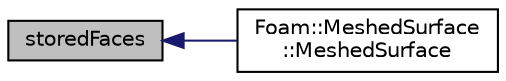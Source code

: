 digraph "storedFaces"
{
  bgcolor="transparent";
  edge [fontname="Helvetica",fontsize="10",labelfontname="Helvetica",labelfontsize="10"];
  node [fontname="Helvetica",fontsize="10",shape=record];
  rankdir="LR";
  Node1 [label="storedFaces",height=0.2,width=0.4,color="black", fillcolor="grey75", style="filled", fontcolor="black"];
  Node1 -> Node2 [dir="back",color="midnightblue",fontsize="10",style="solid",fontname="Helvetica"];
  Node2 [label="Foam::MeshedSurface\l::MeshedSurface",height=0.2,width=0.4,color="black",URL="$a01454.html#a2b2295e07e7f52c2ad9aba66286932f7",tooltip="Construct from database. "];
}
